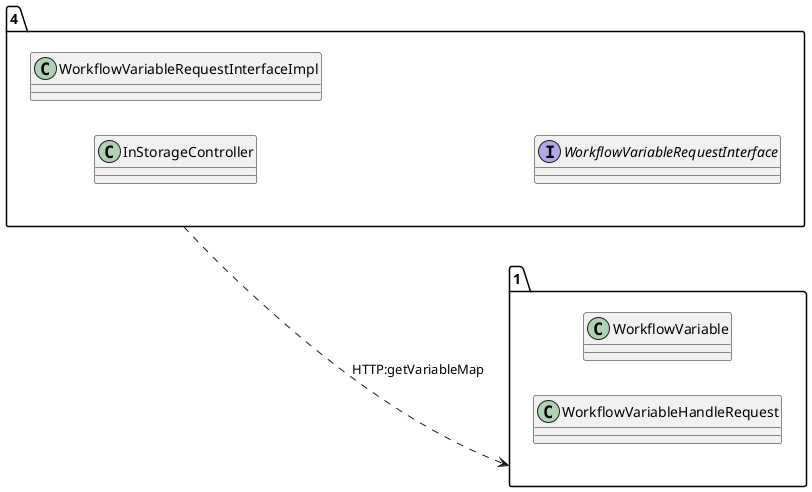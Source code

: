 @startuml 
allow_mixing
left to right direction
package "4"{
class InStorageController
class WorkflowVariableRequestInterfaceImpl
interface WorkflowVariableRequestInterface

}
package "1"{
class WorkflowVariable
class WorkflowVariableHandleRequest

}
"4" ..> "1":HTTP:getVariableMap
@enduml